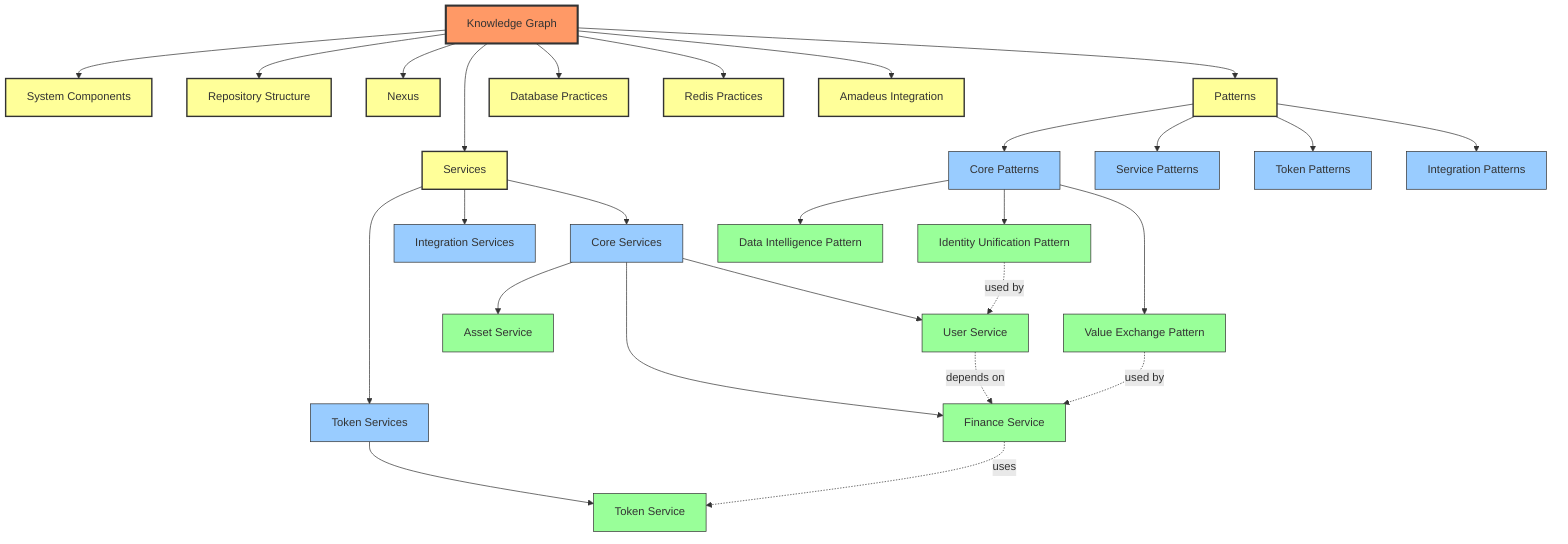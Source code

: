 graph TD
    %% Knowledge Graph Main Structure
    KG[Knowledge Graph]
    
    %% Top-level Sections
    SC[System Components]
    RS[Repository Structure]
    SV[Services]
    NX[Nexus]
    PT[Patterns]
    DB[Database Practices]
    RD[Redis Practices]
    AI[Amadeus Integration]
    
    %% Service Types
    CS[Core Services]
    TS[Token Services]
    IS[Integration Services]
    
    %% Pattern Types
    CP[Core Patterns]
    SP[Service Patterns]
    TP[Token Patterns]
    IP[Integration Patterns]
    
    %% Sample Services
    US[User Service]
    FS[Finance Service]
    AS[Asset Service]
    TKS[Token Service]
    
    %% Sample Patterns
    IUP[Identity Unification Pattern]
    VEP[Value Exchange Pattern]
    DIP[Data Intelligence Pattern]
    
    %% Connections
    KG --> SC
    KG --> RS
    KG --> SV
    KG --> NX
    KG --> PT
    KG --> DB
    KG --> RD
    KG --> AI
    
    SV --> CS
    SV --> TS
    SV --> IS
    
    CS --> US
    CS --> FS
    CS --> AS
    TS --> TKS
    
    PT --> CP
    PT --> SP
    PT --> TP
    PT --> IP
    
    CP --> IUP
    CP --> VEP
    CP --> DIP
    
    %% Relationships
    US -.->|depends on| FS
    FS -.->|uses| TKS
    IUP -.->|used by| US
    VEP -.->|used by| FS
    
    %% Styles
    classDef main fill:#f96,stroke:#333,stroke-width:3px;
    classDef section fill:#ff9,stroke:#333,stroke-width:2px;
    classDef category fill:#9cf,stroke:#333,stroke-width:1px;
    classDef item fill:#9f9,stroke:#333,stroke-width:1px;
    
    class KG main;
    class SC,RS,SV,NX,PT,DB,RD,AI section;
    class CS,TS,IS,CP,SP,TP,IP category;
    class US,FS,AS,TKS,IUP,VEP,DIP item;
